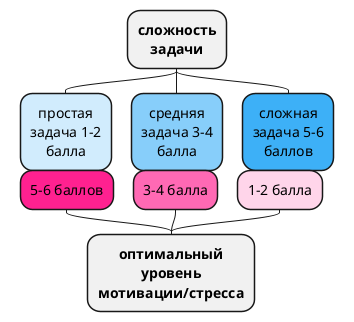 @startmindmap
'https://plantuml.com/mindmap-diagram
top to bottom direction
skinparam wrapWidth 100
skinparam defaulttextalignment center



* **сложность задачи**
**[%lighten("lightSkyBlue", 20)] простая задача 1-2 балла
**[#lightSkyBlue] средняя задача 3-4 балла
**[%darken("lightSkyBlue", 20)] сложная задача 5-6 баллов
left side
* **оптимальный уровень мотивации/стресса**
**[%darken("hotpink", 20)] 5-6 баллов
**[#hotpink] 3-4 балла
**[%lighten("hotpink", 30)] 1-2 балла











@endmindmap
